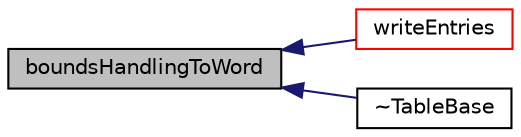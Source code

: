 digraph "boundsHandlingToWord"
{
  bgcolor="transparent";
  edge [fontname="Helvetica",fontsize="10",labelfontname="Helvetica",labelfontsize="10"];
  node [fontname="Helvetica",fontsize="10",shape=record];
  rankdir="LR";
  Node1 [label="boundsHandlingToWord",height=0.2,width=0.4,color="black", fillcolor="grey75", style="filled", fontcolor="black"];
  Node1 -> Node2 [dir="back",color="midnightblue",fontsize="10",style="solid",fontname="Helvetica"];
  Node2 [label="writeEntries",height=0.2,width=0.4,color="red",URL="$a02639.html#aaaebcf3f29a2e700394f75d37500cbaa",tooltip="Write keywords only in dictionary format. Used for non-inline. "];
  Node1 -> Node3 [dir="back",color="midnightblue",fontsize="10",style="solid",fontname="Helvetica"];
  Node3 [label="~TableBase",height=0.2,width=0.4,color="black",URL="$a02639.html#aca7301326117a30f821c9bff55544b77",tooltip="Destructor. "];
}
